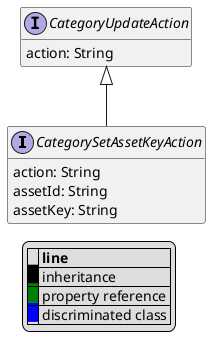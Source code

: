 @startuml

hide empty fields
hide empty methods
legend
|= |= line |
|<back:black>   </back>| inheritance |
|<back:green>   </back>| property reference |
|<back:blue>   </back>| discriminated class |
endlegend
interface CategorySetAssetKeyAction [[CategorySetAssetKeyAction.svg]] extends CategoryUpdateAction {
    action: String
    assetId: String
    assetKey: String
}
interface CategoryUpdateAction [[CategoryUpdateAction.svg]]  {
    action: String
}





@enduml
